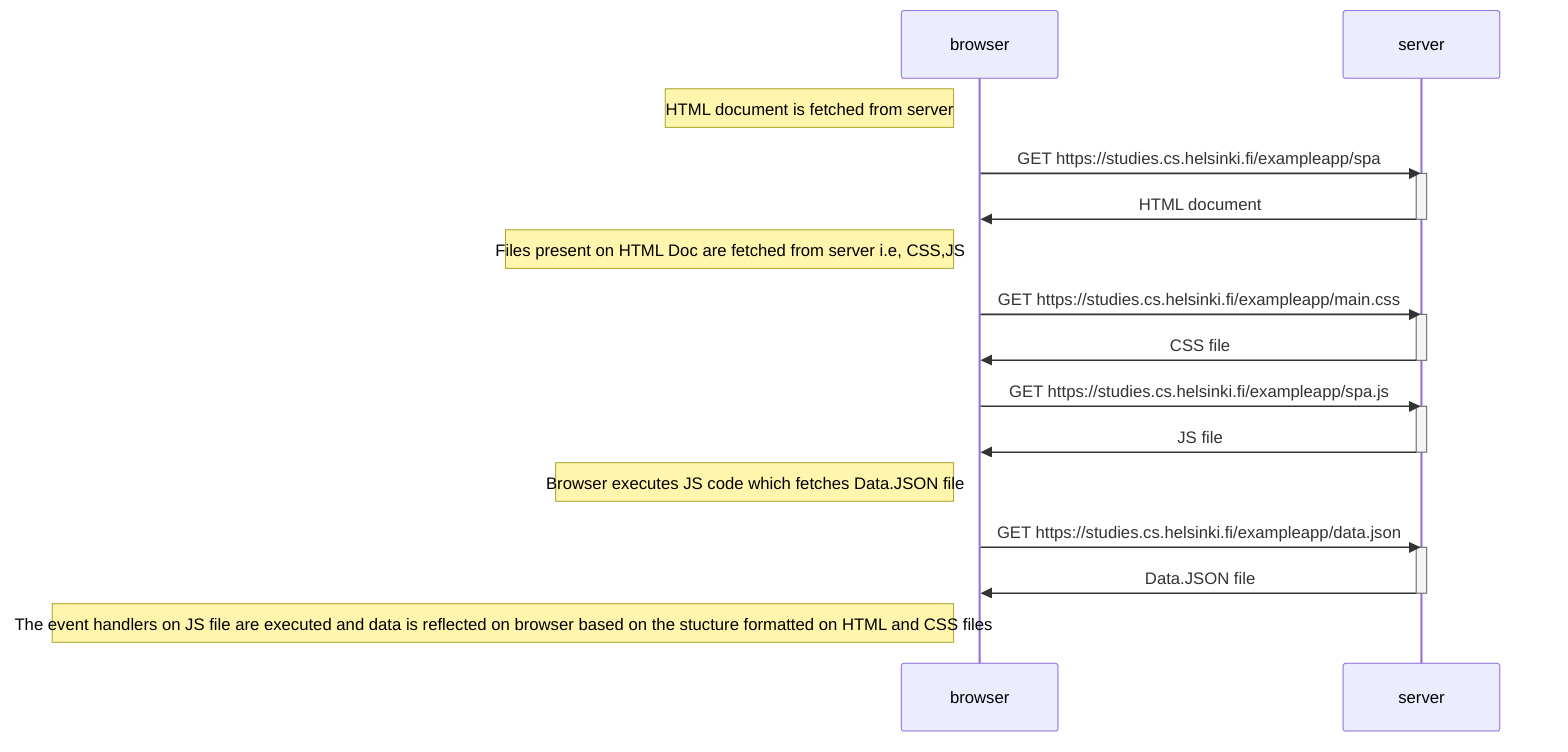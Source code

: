 sequenceDiagram
    participant browser
    participant server

    Note left of browser: HTML document is fetched from server
    browser->>server: GET https://studies.cs.helsinki.fi/exampleapp/spa
    activate server
    server->>browser: HTML document
    deactivate server

    Note left of browser:Files present on HTML Doc are fetched from server i.e, CSS,JS
    browser->>server: GET https://studies.cs.helsinki.fi/exampleapp/main.css
    activate server
    server->>browser: CSS file
    deactivate server

    browser->>server: GET https://studies.cs.helsinki.fi/exampleapp/spa.js
    activate server
    server->>browser: JS file
    deactivate server

    Note left of browser:Browser executes JS code which fetches Data.JSON file
    browser->>server: GET https://studies.cs.helsinki.fi/exampleapp/data.json
    activate server
    server->>browser: Data.JSON file
    deactivate server

    Note left of browser:The event handlers on JS file are executed and data is reflected on browser based on the stucture formatted on HTML and CSS files